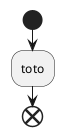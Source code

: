 {
  "sha1": "rhvrc5hxp88cj8r2meaa3us6jwz22kv",
  "insertion": {
    "when": "2024-06-04T17:28:43.844Z",
    "user": "plantuml@gmail.com"
  }
}
@startuml
start
:toto;
end
@enduml
